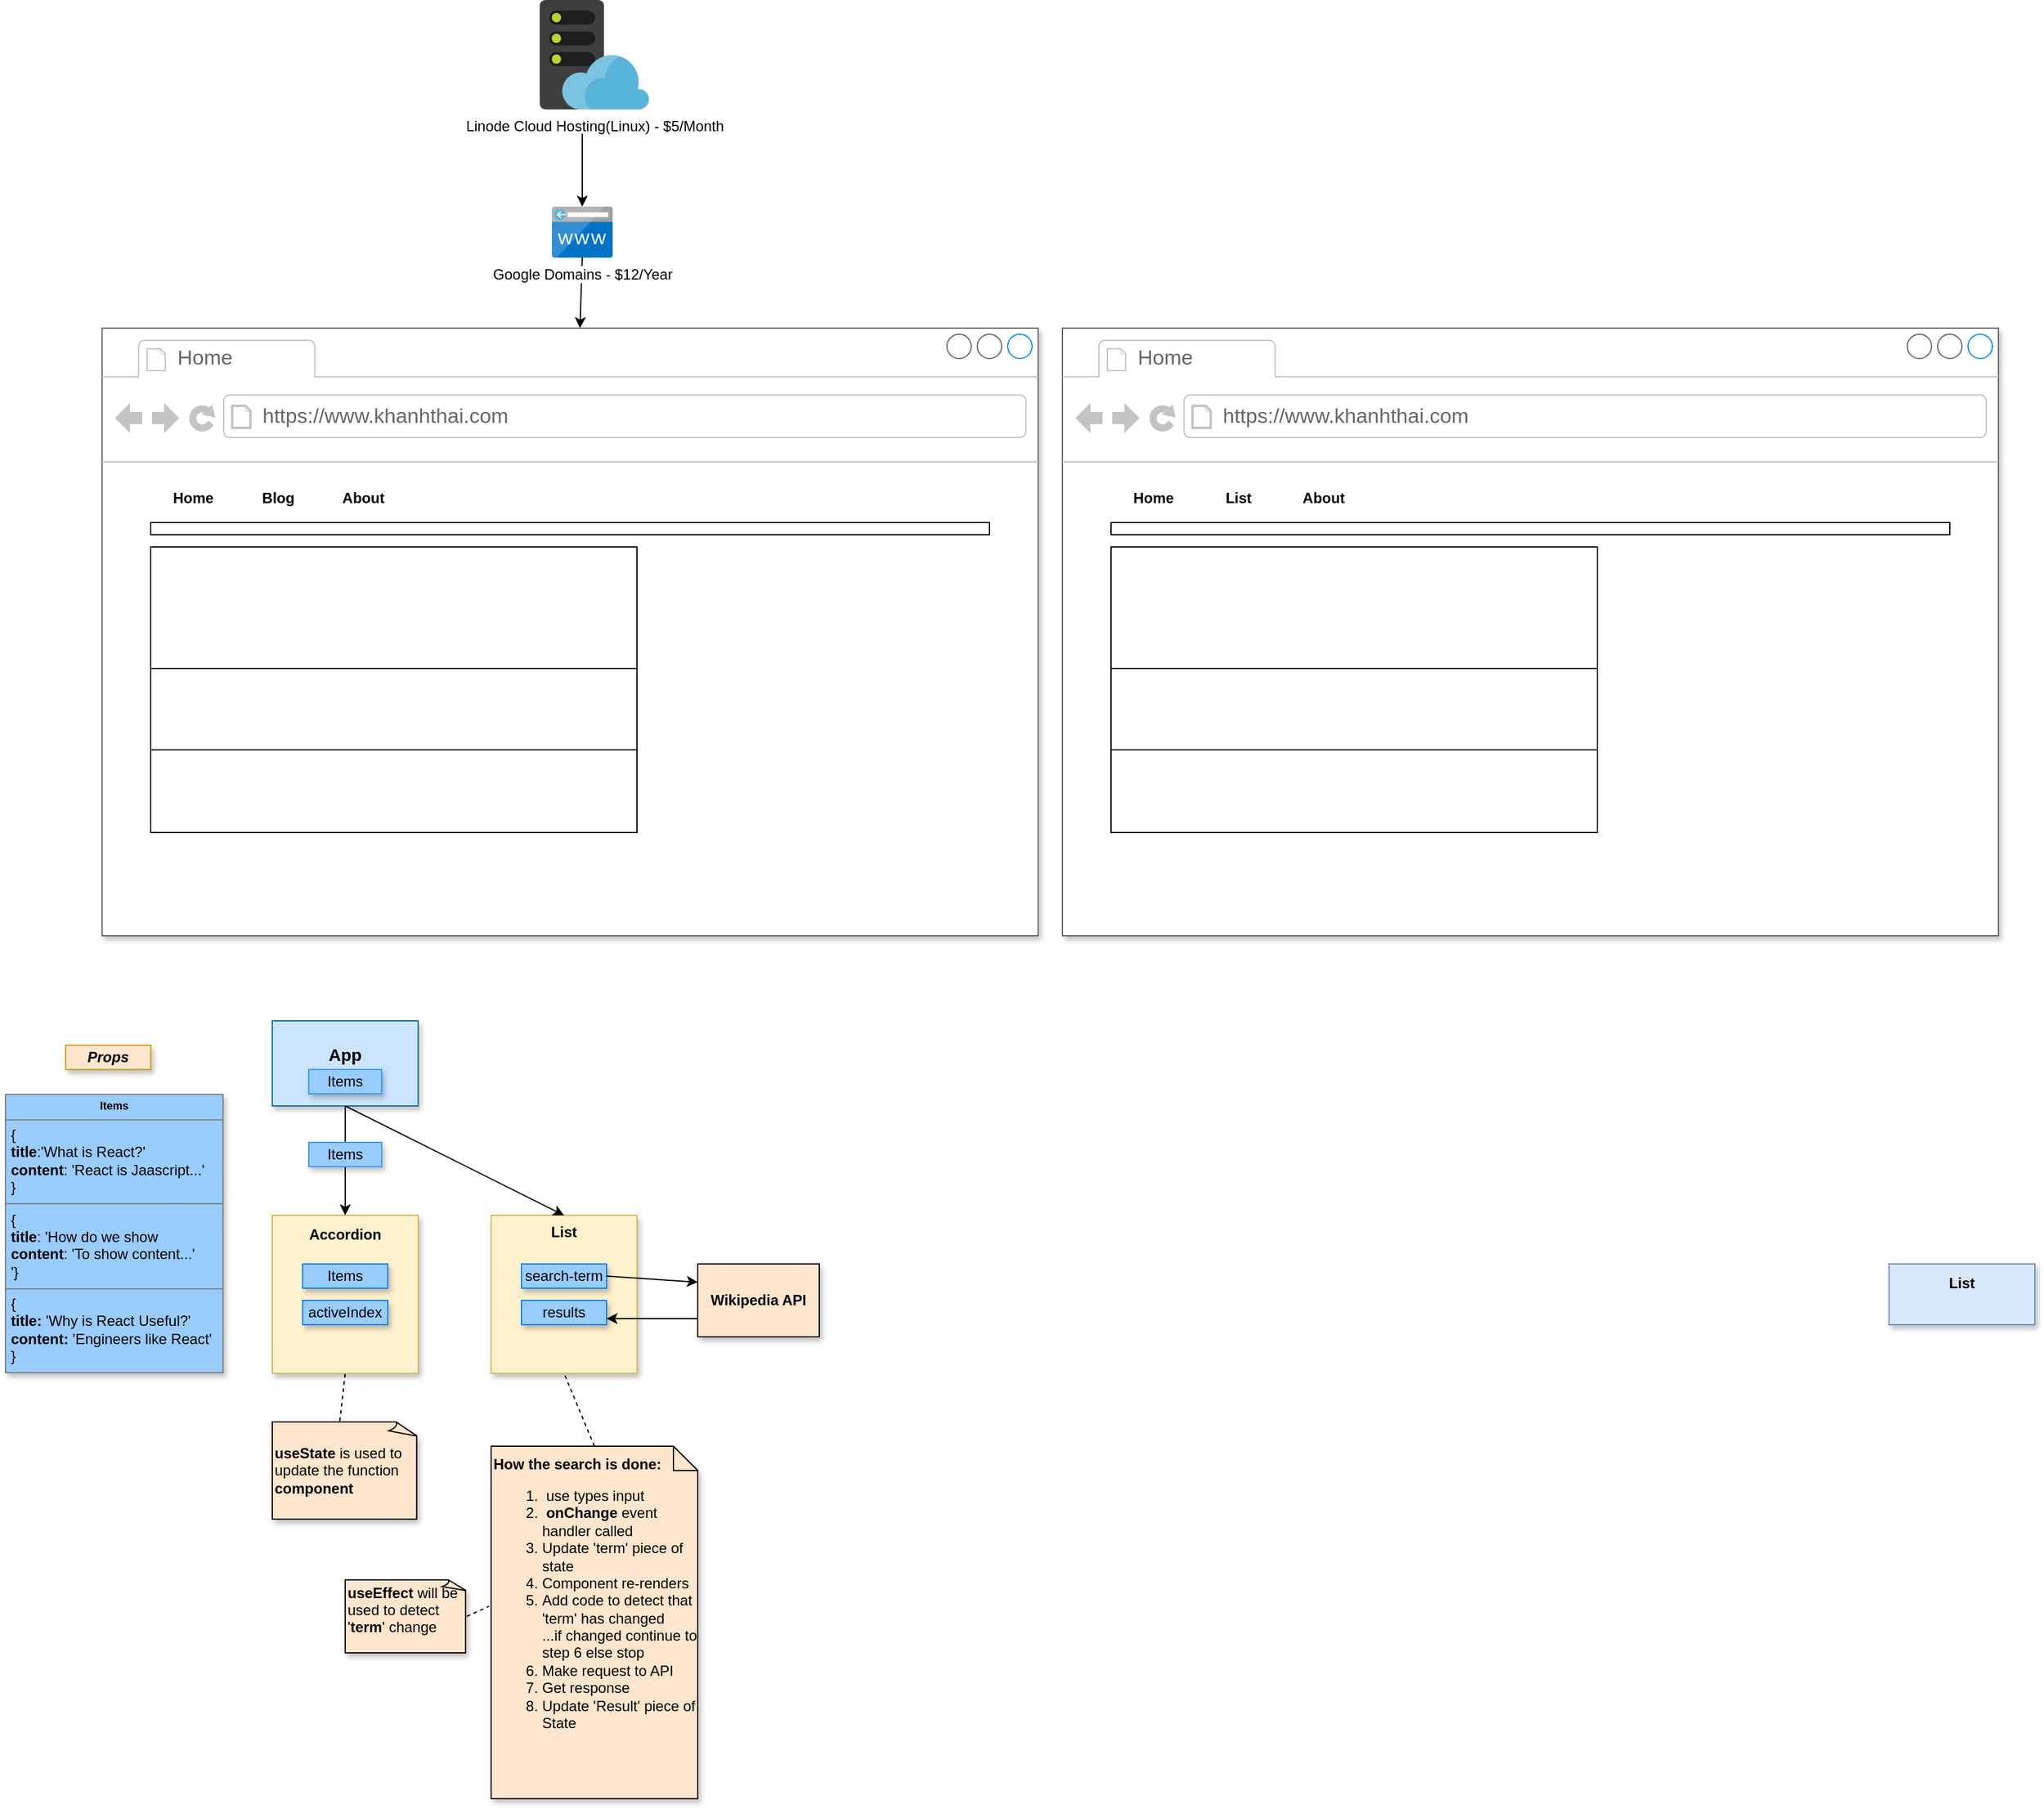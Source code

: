 <mxfile version="14.1.9" type="github">
  <diagram id="-8Po2za0VV15nlukF8d9" name="Page-1">
    <mxGraphModel dx="1851" dy="2746" grid="1" gridSize="10" guides="1" tooltips="1" connect="1" arrows="1" fold="1" page="1" pageScale="1" pageWidth="850" pageHeight="1100" math="0" shadow="0">
      <root>
        <mxCell id="0" />
        <mxCell id="1" parent="0" />
        <mxCell id="I9JZfjE0defXv6euggS9-47" value="Linode Cloud Hosting(Linux) - $5/Month" style="aspect=fixed;html=1;points=[];align=center;image;fontSize=12;image=img/lib/mscae/WebHosting.svg;" parent="1" vertex="1">
          <mxGeometry x="390" y="-1600" width="90" height="90" as="geometry" />
        </mxCell>
        <mxCell id="I9JZfjE0defXv6euggS9-51" value="" style="endArrow=classic;html=1;exitX=0.5;exitY=1;exitDx=0;exitDy=0;" parent="1" source="I9JZfjE0defXv6euggS9-52" target="I9JZfjE0defXv6euggS9-43" edge="1">
          <mxGeometry width="50" height="50" relative="1" as="geometry">
            <mxPoint x="310" y="-1310" as="sourcePoint" />
            <mxPoint x="425" y="-1230" as="targetPoint" />
          </mxGeometry>
        </mxCell>
        <mxCell id="I9JZfjE0defXv6euggS9-52" value="&lt;div&gt;Google Domains - $12/Year&lt;/div&gt;" style="aspect=fixed;html=1;points=[];align=center;image;fontSize=12;image=img/lib/mscae/CustomDomain.svg;" parent="1" vertex="1">
          <mxGeometry x="400" y="-1430" width="50" height="42" as="geometry" />
        </mxCell>
        <mxCell id="I9JZfjE0defXv6euggS9-53" value="" style="endArrow=classic;html=1;exitX=0.5;exitY=1;exitDx=0;exitDy=0;" parent="1" target="I9JZfjE0defXv6euggS9-52" edge="1">
          <mxGeometry width="50" height="50" relative="1" as="geometry">
            <mxPoint x="425" y="-1490" as="sourcePoint" />
            <mxPoint x="425" y="-1230" as="targetPoint" />
          </mxGeometry>
        </mxCell>
        <mxCell id="C3cHuOe90c1Z_wrDlrV1-6" value="" style="endArrow=classic;html=1;fontColor=#FF66B3;exitX=0.5;exitY=1;exitDx=0;exitDy=0;entryX=0.5;entryY=0;entryDx=0;entryDy=0;" edge="1" parent="1" source="C3cHuOe90c1Z_wrDlrV1-1" target="C3cHuOe90c1Z_wrDlrV1-5">
          <mxGeometry width="50" height="50" relative="1" as="geometry">
            <mxPoint x="450" y="-670" as="sourcePoint" />
            <mxPoint x="500" y="-720" as="targetPoint" />
          </mxGeometry>
        </mxCell>
        <mxCell id="C3cHuOe90c1Z_wrDlrV1-7" value="&lt;b&gt;Props&lt;/b&gt;" style="rounded=0;whiteSpace=wrap;html=1;shadow=1;glass=0;fillColor=#ffe6cc;strokeColor=#d79b00;fontStyle=2" vertex="1" parent="1">
          <mxGeometry y="-740" width="70" height="20" as="geometry" />
        </mxCell>
        <mxCell id="C3cHuOe90c1Z_wrDlrV1-11" value="Items" style="rounded=0;whiteSpace=wrap;html=1;shadow=1;glass=0;fillColor=#99CCFF;strokeColor=#3399FF;" vertex="1" parent="1">
          <mxGeometry x="200" y="-660" width="60" height="20" as="geometry" />
        </mxCell>
        <mxCell id="C3cHuOe90c1Z_wrDlrV1-33" value="&lt;table style=&quot;width: 100% ; height: 100% ; border-collapse: collapse ; font-size: 12px&quot; width=&quot;100%&quot; cellpadding=&quot;4&quot; border=&quot;1&quot;&gt;&lt;tbody&gt;&lt;tr style=&quot;font-size: 9px&quot;&gt;&lt;th style=&quot;font-size: 9px&quot; align=&quot;center&quot;&gt;Items&lt;/th&gt;&lt;/tr&gt;&lt;tr style=&quot;font-size: 12px&quot; align=&quot;left&quot;&gt;&lt;td&gt;{&lt;br&gt;&lt;b&gt;title&lt;/b&gt;:&#39;What is React?&#39;&lt;br&gt;&lt;b&gt;content&lt;/b&gt;: &#39;React is Jaascript...&#39;&lt;br&gt;}&lt;/td&gt;&lt;/tr&gt;&lt;tr&gt;&lt;td&gt;{&lt;br&gt;&lt;b&gt;title&lt;/b&gt;: &#39;How do we show&lt;br&gt;&lt;b&gt;content&lt;/b&gt;: &#39;To show content...&#39;&lt;br&gt;&#39;}&lt;/td&gt;&lt;/tr&gt;&lt;tr&gt;&lt;td&gt;{&lt;br&gt;&lt;b&gt;title: &lt;/b&gt;&#39;Why is React Useful?&#39;&lt;br&gt;&lt;b&gt;content: &lt;/b&gt;&#39;Engineers like React&#39;&lt;br&gt;}&lt;br&gt;&lt;/td&gt;&lt;/tr&gt;&lt;/tbody&gt;&lt;/table&gt;" style="text;html=1;overflow=fill;rounded=0;shadow=1;glass=0;sketch=0;fontSize=9;fillColor=#99CCFF;" vertex="1" parent="1">
          <mxGeometry x="-50" y="-700" width="180" height="230" as="geometry" />
        </mxCell>
        <mxCell id="C3cHuOe90c1Z_wrDlrV1-75" value="" style="group" vertex="1" connectable="0" parent="1">
          <mxGeometry x="170" y="-760" width="120" height="70" as="geometry" />
        </mxCell>
        <mxCell id="C3cHuOe90c1Z_wrDlrV1-1" value="&lt;div&gt;&lt;font style=&quot;font-size: 14px&quot;&gt;&lt;b&gt;App&lt;/b&gt;&lt;br&gt;&lt;/font&gt;&lt;/div&gt;&lt;div&gt;&lt;br&gt;&lt;font style=&quot;font-size: 14px&quot;&gt;&lt;/font&gt;&lt;/div&gt;" style="rounded=0;whiteSpace=wrap;html=1;strokeColor=#006EAF;shadow=1;glass=0;fillColor=#CCE5FF;" vertex="1" parent="C3cHuOe90c1Z_wrDlrV1-75">
          <mxGeometry width="120" height="70" as="geometry" />
        </mxCell>
        <mxCell id="C3cHuOe90c1Z_wrDlrV1-3" value="Items" style="rounded=0;whiteSpace=wrap;html=1;shadow=1;glass=0;fillColor=#99CCFF;strokeColor=#3399FF;" vertex="1" parent="C3cHuOe90c1Z_wrDlrV1-75">
          <mxGeometry x="30" y="40" width="60" height="20" as="geometry" />
        </mxCell>
        <mxCell id="C3cHuOe90c1Z_wrDlrV1-154" value="" style="group" vertex="1" connectable="0" parent="1">
          <mxGeometry x="30" y="-1330" width="770" height="500" as="geometry" />
        </mxCell>
        <mxCell id="I9JZfjE0defXv6euggS9-43" value="" style="strokeWidth=1;shadow=1;dashed=0;align=center;html=1;shape=mxgraph.mockup.containers.browserWindow;rSize=0;strokeColor=#666666;strokeColor2=#008cff;strokeColor3=#c4c4c4;mainText=,;recursiveResize=0;" parent="C3cHuOe90c1Z_wrDlrV1-154" vertex="1">
          <mxGeometry width="770" height="500" as="geometry" />
        </mxCell>
        <mxCell id="I9JZfjE0defXv6euggS9-44" value="Home" style="strokeWidth=1;shadow=0;dashed=0;align=center;html=1;shape=mxgraph.mockup.containers.anchor;fontSize=17;fontColor=#666666;align=left;" parent="I9JZfjE0defXv6euggS9-43" vertex="1">
          <mxGeometry x="60" y="12" width="110" height="26" as="geometry" />
        </mxCell>
        <mxCell id="I9JZfjE0defXv6euggS9-45" value="https://www.khanhthai.com" style="strokeWidth=1;shadow=0;dashed=0;align=center;html=1;shape=mxgraph.mockup.containers.anchor;rSize=0;fontSize=17;fontColor=#666666;align=left;" parent="I9JZfjE0defXv6euggS9-43" vertex="1">
          <mxGeometry x="130" y="60" width="250" height="26" as="geometry" />
        </mxCell>
        <mxCell id="C3cHuOe90c1Z_wrDlrV1-64" value="" style="shape=table;html=1;whiteSpace=wrap;startSize=0;container=1;collapsible=0;childLayout=tableLayout;" vertex="1" parent="I9JZfjE0defXv6euggS9-43">
          <mxGeometry x="40" y="180" width="400" height="235" as="geometry" />
        </mxCell>
        <mxCell id="C3cHuOe90c1Z_wrDlrV1-65" value="" style="shape=partialRectangle;html=1;whiteSpace=wrap;collapsible=0;dropTarget=0;pointerEvents=0;fillColor=none;top=0;left=0;bottom=0;right=0;points=[[0,0.5],[1,0.5]];portConstraint=eastwest;" vertex="1" parent="C3cHuOe90c1Z_wrDlrV1-64">
          <mxGeometry width="400" height="100" as="geometry" />
        </mxCell>
        <mxCell id="C3cHuOe90c1Z_wrDlrV1-66" value="&lt;div align=&quot;left&quot;&gt;&lt;br&gt;&lt;/div&gt;&lt;blockquote&gt;&lt;div align=&quot;left&quot;&gt;&lt;br&gt;&lt;/div&gt;&lt;/blockquote&gt;&lt;div align=&quot;left&quot;&gt;&lt;br&gt;&lt;/div&gt;" style="shape=partialRectangle;html=1;whiteSpace=wrap;connectable=0;overflow=hidden;fillColor=none;top=0;left=0;bottom=0;right=0;align=left;" vertex="1" parent="C3cHuOe90c1Z_wrDlrV1-65">
          <mxGeometry width="400" height="100" as="geometry" />
        </mxCell>
        <mxCell id="C3cHuOe90c1Z_wrDlrV1-67" value="" style="shape=partialRectangle;html=1;whiteSpace=wrap;collapsible=0;dropTarget=0;pointerEvents=0;fillColor=none;top=0;left=0;bottom=0;right=0;points=[[0,0.5],[1,0.5]];portConstraint=eastwest;align=left;" vertex="1" parent="C3cHuOe90c1Z_wrDlrV1-64">
          <mxGeometry y="100" width="400" height="67" as="geometry" />
        </mxCell>
        <mxCell id="C3cHuOe90c1Z_wrDlrV1-68" value="" style="shape=partialRectangle;html=1;whiteSpace=wrap;connectable=0;overflow=hidden;fillColor=none;top=0;left=0;bottom=0;right=0;align=left;" vertex="1" parent="C3cHuOe90c1Z_wrDlrV1-67">
          <mxGeometry width="400" height="67" as="geometry" />
        </mxCell>
        <mxCell id="C3cHuOe90c1Z_wrDlrV1-69" value="" style="shape=partialRectangle;html=1;whiteSpace=wrap;collapsible=0;dropTarget=0;pointerEvents=0;fillColor=none;top=0;left=0;bottom=0;right=0;points=[[0,0.5],[1,0.5]];portConstraint=eastwest;" vertex="1" parent="C3cHuOe90c1Z_wrDlrV1-64">
          <mxGeometry y="167" width="400" height="68" as="geometry" />
        </mxCell>
        <mxCell id="C3cHuOe90c1Z_wrDlrV1-70" value="" style="shape=partialRectangle;html=1;whiteSpace=wrap;connectable=0;overflow=hidden;fillColor=none;top=0;left=0;bottom=0;right=0;align=left;" vertex="1" parent="C3cHuOe90c1Z_wrDlrV1-69">
          <mxGeometry width="400" height="68" as="geometry" />
        </mxCell>
        <mxCell id="C3cHuOe90c1Z_wrDlrV1-120" value="" style="group" vertex="1" connectable="0" parent="I9JZfjE0defXv6euggS9-43">
          <mxGeometry x="40" y="130" width="280" height="20" as="geometry" />
        </mxCell>
        <mxCell id="C3cHuOe90c1Z_wrDlrV1-114" value="&lt;font style=&quot;font-size: 12px&quot;&gt;&lt;b&gt;Home&lt;/b&gt;&lt;/font&gt;" style="text;html=1;strokeColor=none;fillColor=none;align=center;verticalAlign=middle;whiteSpace=wrap;rounded=0;shadow=1;glass=0;sketch=0;fontSize=9;fontColor=#000000;" vertex="1" parent="C3cHuOe90c1Z_wrDlrV1-120">
          <mxGeometry width="70" height="20" as="geometry" />
        </mxCell>
        <mxCell id="C3cHuOe90c1Z_wrDlrV1-115" value="&lt;font style=&quot;font-size: 12px&quot;&gt;&lt;b&gt;Blog&lt;/b&gt;&lt;/font&gt;" style="text;html=1;strokeColor=none;fillColor=none;align=center;verticalAlign=middle;whiteSpace=wrap;rounded=0;shadow=1;glass=0;sketch=0;fontSize=9;fontColor=#000000;" vertex="1" parent="C3cHuOe90c1Z_wrDlrV1-120">
          <mxGeometry x="80" width="50" height="20" as="geometry" />
        </mxCell>
        <mxCell id="C3cHuOe90c1Z_wrDlrV1-116" value="&lt;font size=&quot;1&quot;&gt;&lt;b style=&quot;font-size: 12px&quot;&gt;About&lt;/b&gt;&lt;/font&gt;" style="text;html=1;strokeColor=none;fillColor=none;align=center;verticalAlign=middle;whiteSpace=wrap;rounded=0;shadow=1;glass=0;sketch=0;fontSize=9;fontColor=#000000;" vertex="1" parent="C3cHuOe90c1Z_wrDlrV1-120">
          <mxGeometry x="140" width="70" height="20" as="geometry" />
        </mxCell>
        <mxCell id="C3cHuOe90c1Z_wrDlrV1-113" value="" style="rounded=0;whiteSpace=wrap;html=1;shadow=0;glass=0;sketch=0;strokeColor=#000000;fillColor=#ffffff;gradientColor=none;fontSize=9;fontColor=#000000;align=left;" vertex="1" parent="C3cHuOe90c1Z_wrDlrV1-154">
          <mxGeometry x="40" y="160" width="690" height="10" as="geometry" />
        </mxCell>
        <mxCell id="C3cHuOe90c1Z_wrDlrV1-205" value="" style="group" vertex="1" connectable="0" parent="1">
          <mxGeometry x="820" y="-1330" width="770" height="500" as="geometry" />
        </mxCell>
        <mxCell id="C3cHuOe90c1Z_wrDlrV1-206" value="" style="strokeWidth=1;shadow=1;dashed=0;align=center;html=1;shape=mxgraph.mockup.containers.browserWindow;rSize=0;strokeColor=#666666;strokeColor2=#008cff;strokeColor3=#c4c4c4;mainText=,;recursiveResize=0;" vertex="1" parent="C3cHuOe90c1Z_wrDlrV1-205">
          <mxGeometry width="770" height="500" as="geometry" />
        </mxCell>
        <mxCell id="C3cHuOe90c1Z_wrDlrV1-207" value="Home" style="strokeWidth=1;shadow=0;dashed=0;align=center;html=1;shape=mxgraph.mockup.containers.anchor;fontSize=17;fontColor=#666666;align=left;" vertex="1" parent="C3cHuOe90c1Z_wrDlrV1-206">
          <mxGeometry x="60" y="12" width="110" height="26" as="geometry" />
        </mxCell>
        <mxCell id="C3cHuOe90c1Z_wrDlrV1-208" value="https://www.khanhthai.com" style="strokeWidth=1;shadow=0;dashed=0;align=center;html=1;shape=mxgraph.mockup.containers.anchor;rSize=0;fontSize=17;fontColor=#666666;align=left;" vertex="1" parent="C3cHuOe90c1Z_wrDlrV1-206">
          <mxGeometry x="130" y="60" width="250" height="26" as="geometry" />
        </mxCell>
        <mxCell id="C3cHuOe90c1Z_wrDlrV1-209" value="" style="shape=table;html=1;whiteSpace=wrap;startSize=0;container=1;collapsible=0;childLayout=tableLayout;" vertex="1" parent="C3cHuOe90c1Z_wrDlrV1-206">
          <mxGeometry x="40" y="180" width="400" height="235" as="geometry" />
        </mxCell>
        <mxCell id="C3cHuOe90c1Z_wrDlrV1-210" value="" style="shape=partialRectangle;html=1;whiteSpace=wrap;collapsible=0;dropTarget=0;pointerEvents=0;fillColor=none;top=0;left=0;bottom=0;right=0;points=[[0,0.5],[1,0.5]];portConstraint=eastwest;" vertex="1" parent="C3cHuOe90c1Z_wrDlrV1-209">
          <mxGeometry width="400" height="100" as="geometry" />
        </mxCell>
        <mxCell id="C3cHuOe90c1Z_wrDlrV1-211" value="&lt;div align=&quot;left&quot;&gt;&lt;br&gt;&lt;/div&gt;&lt;blockquote&gt;&lt;div align=&quot;left&quot;&gt;&lt;br&gt;&lt;/div&gt;&lt;/blockquote&gt;&lt;div align=&quot;left&quot;&gt;&lt;br&gt;&lt;/div&gt;" style="shape=partialRectangle;html=1;whiteSpace=wrap;connectable=0;overflow=hidden;fillColor=none;top=0;left=0;bottom=0;right=0;align=left;" vertex="1" parent="C3cHuOe90c1Z_wrDlrV1-210">
          <mxGeometry width="400" height="100" as="geometry" />
        </mxCell>
        <mxCell id="C3cHuOe90c1Z_wrDlrV1-212" value="" style="shape=partialRectangle;html=1;whiteSpace=wrap;collapsible=0;dropTarget=0;pointerEvents=0;fillColor=none;top=0;left=0;bottom=0;right=0;points=[[0,0.5],[1,0.5]];portConstraint=eastwest;align=left;" vertex="1" parent="C3cHuOe90c1Z_wrDlrV1-209">
          <mxGeometry y="100" width="400" height="67" as="geometry" />
        </mxCell>
        <mxCell id="C3cHuOe90c1Z_wrDlrV1-213" value="" style="shape=partialRectangle;html=1;whiteSpace=wrap;connectable=0;overflow=hidden;fillColor=none;top=0;left=0;bottom=0;right=0;align=left;" vertex="1" parent="C3cHuOe90c1Z_wrDlrV1-212">
          <mxGeometry width="400" height="67" as="geometry" />
        </mxCell>
        <mxCell id="C3cHuOe90c1Z_wrDlrV1-214" value="" style="shape=partialRectangle;html=1;whiteSpace=wrap;collapsible=0;dropTarget=0;pointerEvents=0;fillColor=none;top=0;left=0;bottom=0;right=0;points=[[0,0.5],[1,0.5]];portConstraint=eastwest;" vertex="1" parent="C3cHuOe90c1Z_wrDlrV1-209">
          <mxGeometry y="167" width="400" height="68" as="geometry" />
        </mxCell>
        <mxCell id="C3cHuOe90c1Z_wrDlrV1-215" value="" style="shape=partialRectangle;html=1;whiteSpace=wrap;connectable=0;overflow=hidden;fillColor=none;top=0;left=0;bottom=0;right=0;align=left;" vertex="1" parent="C3cHuOe90c1Z_wrDlrV1-214">
          <mxGeometry width="400" height="68" as="geometry" />
        </mxCell>
        <mxCell id="C3cHuOe90c1Z_wrDlrV1-216" value="" style="group" vertex="1" connectable="0" parent="C3cHuOe90c1Z_wrDlrV1-206">
          <mxGeometry x="40" y="130" width="280" height="20" as="geometry" />
        </mxCell>
        <mxCell id="C3cHuOe90c1Z_wrDlrV1-217" value="&lt;font style=&quot;font-size: 12px&quot;&gt;&lt;b&gt;Home&lt;/b&gt;&lt;/font&gt;" style="text;html=1;strokeColor=none;fillColor=none;align=center;verticalAlign=middle;whiteSpace=wrap;rounded=0;shadow=1;glass=0;sketch=0;fontSize=9;fontColor=#000000;" vertex="1" parent="C3cHuOe90c1Z_wrDlrV1-216">
          <mxGeometry width="70" height="20" as="geometry" />
        </mxCell>
        <mxCell id="C3cHuOe90c1Z_wrDlrV1-218" value="&lt;font style=&quot;font-size: 12px&quot;&gt;&lt;b&gt;List&lt;/b&gt;&lt;/font&gt;" style="text;html=1;strokeColor=none;fillColor=none;align=center;verticalAlign=middle;whiteSpace=wrap;rounded=0;shadow=1;glass=0;sketch=0;fontSize=9;fontColor=#000000;" vertex="1" parent="C3cHuOe90c1Z_wrDlrV1-216">
          <mxGeometry x="80" width="50" height="20" as="geometry" />
        </mxCell>
        <mxCell id="C3cHuOe90c1Z_wrDlrV1-219" value="&lt;font size=&quot;1&quot;&gt;&lt;b style=&quot;font-size: 12px&quot;&gt;About&lt;/b&gt;&lt;/font&gt;" style="text;html=1;strokeColor=none;fillColor=none;align=center;verticalAlign=middle;whiteSpace=wrap;rounded=0;shadow=1;glass=0;sketch=0;fontSize=9;fontColor=#000000;" vertex="1" parent="C3cHuOe90c1Z_wrDlrV1-216">
          <mxGeometry x="140" width="70" height="20" as="geometry" />
        </mxCell>
        <mxCell id="C3cHuOe90c1Z_wrDlrV1-220" value="" style="rounded=0;whiteSpace=wrap;html=1;shadow=0;glass=0;sketch=0;strokeColor=#000000;fillColor=#ffffff;gradientColor=none;fontSize=9;fontColor=#000000;align=left;" vertex="1" parent="C3cHuOe90c1Z_wrDlrV1-205">
          <mxGeometry x="40" y="160" width="690" height="10" as="geometry" />
        </mxCell>
        <mxCell id="C3cHuOe90c1Z_wrDlrV1-236" value="" style="group" vertex="1" connectable="0" parent="1">
          <mxGeometry x="170" y="-600" width="120" height="130" as="geometry" />
        </mxCell>
        <mxCell id="C3cHuOe90c1Z_wrDlrV1-5" value="&lt;div&gt;&lt;b&gt;Accordion&lt;/b&gt;&lt;font style=&quot;font-size: 14px&quot;&gt;&lt;br&gt;&lt;/font&gt;&lt;/div&gt;&lt;div&gt;&lt;br&gt;&lt;font style=&quot;font-size: 14px&quot;&gt;&lt;/font&gt;&lt;/div&gt;" style="rounded=0;whiteSpace=wrap;html=1;fillColor=#fff2cc;strokeColor=#d6b656;shadow=1;glass=0;verticalAlign=top;" vertex="1" parent="C3cHuOe90c1Z_wrDlrV1-236">
          <mxGeometry width="120" height="130" as="geometry" />
        </mxCell>
        <mxCell id="C3cHuOe90c1Z_wrDlrV1-12" value="Items" style="rounded=0;whiteSpace=wrap;html=1;shadow=1;glass=0;fillColor=#99CCFF;strokeColor=#007FFF;" vertex="1" parent="C3cHuOe90c1Z_wrDlrV1-236">
          <mxGeometry x="25" y="40" width="70" height="20" as="geometry" />
        </mxCell>
        <mxCell id="C3cHuOe90c1Z_wrDlrV1-235" value="activeIndex" style="rounded=0;whiteSpace=wrap;html=1;shadow=1;glass=0;fillColor=#99CCFF;strokeColor=#007FFF;" vertex="1" parent="C3cHuOe90c1Z_wrDlrV1-236">
          <mxGeometry x="25" y="70" width="70" height="20" as="geometry" />
        </mxCell>
        <mxCell id="C3cHuOe90c1Z_wrDlrV1-244" value="" style="group" vertex="1" connectable="0" parent="1">
          <mxGeometry x="1500" y="-560" width="120" height="50" as="geometry" />
        </mxCell>
        <mxCell id="C3cHuOe90c1Z_wrDlrV1-245" value="&lt;div&gt;&lt;b&gt;List&lt;/b&gt;&lt;font style=&quot;font-size: 14px&quot;&gt;&lt;br&gt;&lt;/font&gt;&lt;/div&gt;&lt;div&gt;&lt;br&gt;&lt;font style=&quot;font-size: 14px&quot;&gt;&lt;/font&gt;&lt;/div&gt;" style="rounded=0;whiteSpace=wrap;html=1;fillColor=#dae8fc;strokeColor=#6c8ebf;shadow=1;glass=0;verticalAlign=top;" vertex="1" parent="C3cHuOe90c1Z_wrDlrV1-244">
          <mxGeometry width="120" height="50" as="geometry" />
        </mxCell>
        <mxCell id="C3cHuOe90c1Z_wrDlrV1-246" value="" style="group" vertex="1" connectable="0" parent="1">
          <mxGeometry x="350" y="-600" width="120" height="130" as="geometry" />
        </mxCell>
        <mxCell id="C3cHuOe90c1Z_wrDlrV1-247" value="&lt;b&gt;List&lt;/b&gt;" style="rounded=0;whiteSpace=wrap;html=1;fillColor=#fff2cc;strokeColor=#d6b656;shadow=1;glass=0;verticalAlign=top;" vertex="1" parent="C3cHuOe90c1Z_wrDlrV1-246">
          <mxGeometry width="120" height="130" as="geometry" />
        </mxCell>
        <mxCell id="C3cHuOe90c1Z_wrDlrV1-248" value="search-term" style="rounded=0;whiteSpace=wrap;html=1;shadow=1;glass=0;fillColor=#99CCFF;strokeColor=#007FFF;" vertex="1" parent="C3cHuOe90c1Z_wrDlrV1-246">
          <mxGeometry x="25" y="40" width="70" height="20" as="geometry" />
        </mxCell>
        <mxCell id="C3cHuOe90c1Z_wrDlrV1-249" value="results" style="rounded=0;whiteSpace=wrap;html=1;shadow=1;glass=0;fillColor=#99CCFF;strokeColor=#007FFF;" vertex="1" parent="C3cHuOe90c1Z_wrDlrV1-246">
          <mxGeometry x="25" y="70" width="70" height="20" as="geometry" />
        </mxCell>
        <mxCell id="C3cHuOe90c1Z_wrDlrV1-256" value="" style="endArrow=classic;html=1;fontSize=9;fontColor=#000000;exitX=0.5;exitY=1;exitDx=0;exitDy=0;entryX=0.5;entryY=0;entryDx=0;entryDy=0;" edge="1" parent="1" source="C3cHuOe90c1Z_wrDlrV1-1" target="C3cHuOe90c1Z_wrDlrV1-247">
          <mxGeometry width="50" height="50" relative="1" as="geometry">
            <mxPoint x="460" y="-630" as="sourcePoint" />
            <mxPoint x="510" y="-680" as="targetPoint" />
          </mxGeometry>
        </mxCell>
        <mxCell id="C3cHuOe90c1Z_wrDlrV1-257" value="&lt;div style=&quot;font-size: 12px&quot; align=&quot;center&quot;&gt;&lt;b&gt;Wikipedia API&lt;br&gt;&lt;/b&gt;&lt;/div&gt;" style="rounded=0;whiteSpace=wrap;html=1;shadow=1;glass=0;sketch=0;strokeColor=#000000;fillColor=#FFE6CC;gradientColor=none;fontSize=9;fontColor=#000000;align=center;" vertex="1" parent="1">
          <mxGeometry x="520" y="-560" width="100" height="60" as="geometry" />
        </mxCell>
        <mxCell id="C3cHuOe90c1Z_wrDlrV1-258" value="" style="endArrow=classic;html=1;fontSize=9;fontColor=#000000;exitX=1;exitY=0.5;exitDx=0;exitDy=0;entryX=0;entryY=0.25;entryDx=0;entryDy=0;" edge="1" parent="1" source="C3cHuOe90c1Z_wrDlrV1-248" target="C3cHuOe90c1Z_wrDlrV1-257">
          <mxGeometry width="50" height="50" relative="1" as="geometry">
            <mxPoint x="540" y="-530" as="sourcePoint" />
            <mxPoint x="590" y="-580" as="targetPoint" />
          </mxGeometry>
        </mxCell>
        <mxCell id="C3cHuOe90c1Z_wrDlrV1-259" value="" style="endArrow=classic;html=1;fontSize=9;fontColor=#000000;exitX=0;exitY=0.75;exitDx=0;exitDy=0;entryX=1;entryY=0.75;entryDx=0;entryDy=0;" edge="1" parent="1" source="C3cHuOe90c1Z_wrDlrV1-257" target="C3cHuOe90c1Z_wrDlrV1-249">
          <mxGeometry width="50" height="50" relative="1" as="geometry">
            <mxPoint x="540" y="-530" as="sourcePoint" />
            <mxPoint x="590" y="-580" as="targetPoint" />
          </mxGeometry>
        </mxCell>
        <mxCell id="C3cHuOe90c1Z_wrDlrV1-263" value="" style="endArrow=none;dashed=1;html=1;fontSize=9;fontColor=#000000;exitX=0.463;exitY=-0.009;exitDx=0;exitDy=0;exitPerimeter=0;entryX=0.5;entryY=1;entryDx=0;entryDy=0;" edge="1" parent="1" source="C3cHuOe90c1Z_wrDlrV1-264" target="C3cHuOe90c1Z_wrDlrV1-5">
          <mxGeometry width="50" height="50" relative="1" as="geometry">
            <mxPoint x="205.68" y="-420.6" as="sourcePoint" />
            <mxPoint x="330" y="-420" as="targetPoint" />
          </mxGeometry>
        </mxCell>
        <mxCell id="C3cHuOe90c1Z_wrDlrV1-264" value="&lt;font style=&quot;font-size: 12px&quot;&gt;&lt;b&gt;useState&lt;/b&gt; is used to update the function &lt;b&gt;component&lt;/b&gt;&lt;/font&gt;" style="whiteSpace=wrap;html=1;shape=mxgraph.basic.document;rounded=0;shadow=1;glass=0;sketch=0;strokeColor=#000000;fillColor=#FFE6CC;gradientColor=none;fontSize=9;fontColor=#000000;align=left;" vertex="1" parent="1">
          <mxGeometry x="170" y="-430" width="120" height="80" as="geometry" />
        </mxCell>
        <mxCell id="C3cHuOe90c1Z_wrDlrV1-265" value="&lt;div style=&quot;font-size: 12px&quot; align=&quot;left&quot;&gt;&lt;font style=&quot;font-size: 12px&quot;&gt;&lt;b&gt;How the search is done:&lt;/b&gt;&lt;/font&gt;&lt;/div&gt;&lt;div style=&quot;font-size: 12px&quot; align=&quot;left&quot;&gt;&lt;ol&gt;&lt;li&gt;&lt;font style=&quot;font-size: 12px&quot;&gt;&lt;font style=&quot;font-size: 12px&quot;&gt;&lt;b&gt;&amp;nbsp;&lt;/b&gt;use types input&lt;/font&gt;&lt;/font&gt;&lt;/li&gt;&lt;li&gt;&lt;font style=&quot;font-size: 12px&quot;&gt;&amp;nbsp;&lt;b&gt;onChange &lt;/b&gt;event handler called&lt;/font&gt;&lt;/li&gt;&lt;li&gt;&lt;font style=&quot;font-size: 12px&quot;&gt;Update &#39;term&#39; piece of state&lt;/font&gt;&lt;/li&gt;&lt;li&gt;&lt;font style=&quot;font-size: 12px&quot;&gt;Component re-renders&lt;/font&gt;&lt;/li&gt;&lt;li&gt;&lt;font style=&quot;font-size: 12px&quot;&gt;Add code to detect that &#39;term&#39; has changed&lt;br&gt;...if changed continue to step 6 else stop&lt;/font&gt;&lt;/li&gt;&lt;li&gt;&lt;font style=&quot;font-size: 12px&quot;&gt;Make request to API&lt;/font&gt;&lt;/li&gt;&lt;li&gt;&lt;font style=&quot;font-size: 12px&quot;&gt;Get response&lt;/font&gt;&lt;/li&gt;&lt;li&gt;&lt;font style=&quot;font-size: 12px&quot;&gt;Update &#39;Result&#39; piece of State &lt;br&gt;&lt;/font&gt;&lt;/li&gt;&lt;/ol&gt;&lt;/div&gt;&lt;div style=&quot;font-size: 12px&quot; align=&quot;left&quot;&gt;&lt;font style=&quot;font-size: 12px&quot;&gt;&lt;br&gt;&lt;/font&gt;&lt;/div&gt;&lt;div align=&quot;left&quot;&gt;&lt;font style=&quot;font-size: 9px&quot;&gt;&lt;b&gt;&lt;br&gt;&lt;/b&gt;&lt;/font&gt;&lt;/div&gt;&lt;div align=&quot;left&quot;&gt;&lt;font style=&quot;font-size: 9px&quot;&gt;&lt;br&gt;&lt;/font&gt;&lt;/div&gt;" style="shape=note;size=20;whiteSpace=wrap;html=1;rounded=0;shadow=1;glass=0;sketch=0;strokeColor=#000000;fillColor=#FFE6CC;gradientColor=none;fontSize=9;fontColor=#000000;align=left;" vertex="1" parent="1">
          <mxGeometry x="350" y="-410" width="170" height="290" as="geometry" />
        </mxCell>
        <mxCell id="C3cHuOe90c1Z_wrDlrV1-266" value="" style="endArrow=none;dashed=1;html=1;fontSize=9;fontColor=#000000;entryX=0.5;entryY=1;entryDx=0;entryDy=0;exitX=0.5;exitY=0;exitDx=0;exitDy=0;exitPerimeter=0;" edge="1" parent="1" source="C3cHuOe90c1Z_wrDlrV1-265" target="C3cHuOe90c1Z_wrDlrV1-247">
          <mxGeometry width="50" height="50" relative="1" as="geometry">
            <mxPoint x="280" y="-370" as="sourcePoint" />
            <mxPoint x="330" y="-420" as="targetPoint" />
          </mxGeometry>
        </mxCell>
        <mxCell id="C3cHuOe90c1Z_wrDlrV1-267" value="&lt;div style=&quot;font-size: 12px&quot;&gt;&lt;b&gt;useEffect&lt;/b&gt; will be used to detect &#39;&lt;b&gt;term&lt;/b&gt;&#39; change&lt;/div&gt;&lt;div&gt;&lt;br&gt; &lt;/div&gt;" style="whiteSpace=wrap;html=1;shape=mxgraph.basic.document;rounded=0;shadow=1;glass=0;sketch=0;strokeColor=#000000;fillColor=#FFE6CC;gradientColor=none;fontSize=9;fontColor=#000000;align=left;" vertex="1" parent="1">
          <mxGeometry x="230" y="-300" width="100" height="60" as="geometry" />
        </mxCell>
        <mxCell id="C3cHuOe90c1Z_wrDlrV1-269" value="" style="endArrow=none;dashed=1;html=1;fontSize=9;fontColor=#000000;exitX=1;exitY=0.5;exitDx=0;exitDy=0;exitPerimeter=0;entryX=-0.01;entryY=0.454;entryDx=0;entryDy=0;entryPerimeter=0;" edge="1" parent="1" source="C3cHuOe90c1Z_wrDlrV1-267" target="C3cHuOe90c1Z_wrDlrV1-265">
          <mxGeometry width="50" height="50" relative="1" as="geometry">
            <mxPoint x="300" y="-230" as="sourcePoint" />
            <mxPoint x="310" y="-280" as="targetPoint" />
          </mxGeometry>
        </mxCell>
      </root>
    </mxGraphModel>
  </diagram>
</mxfile>
